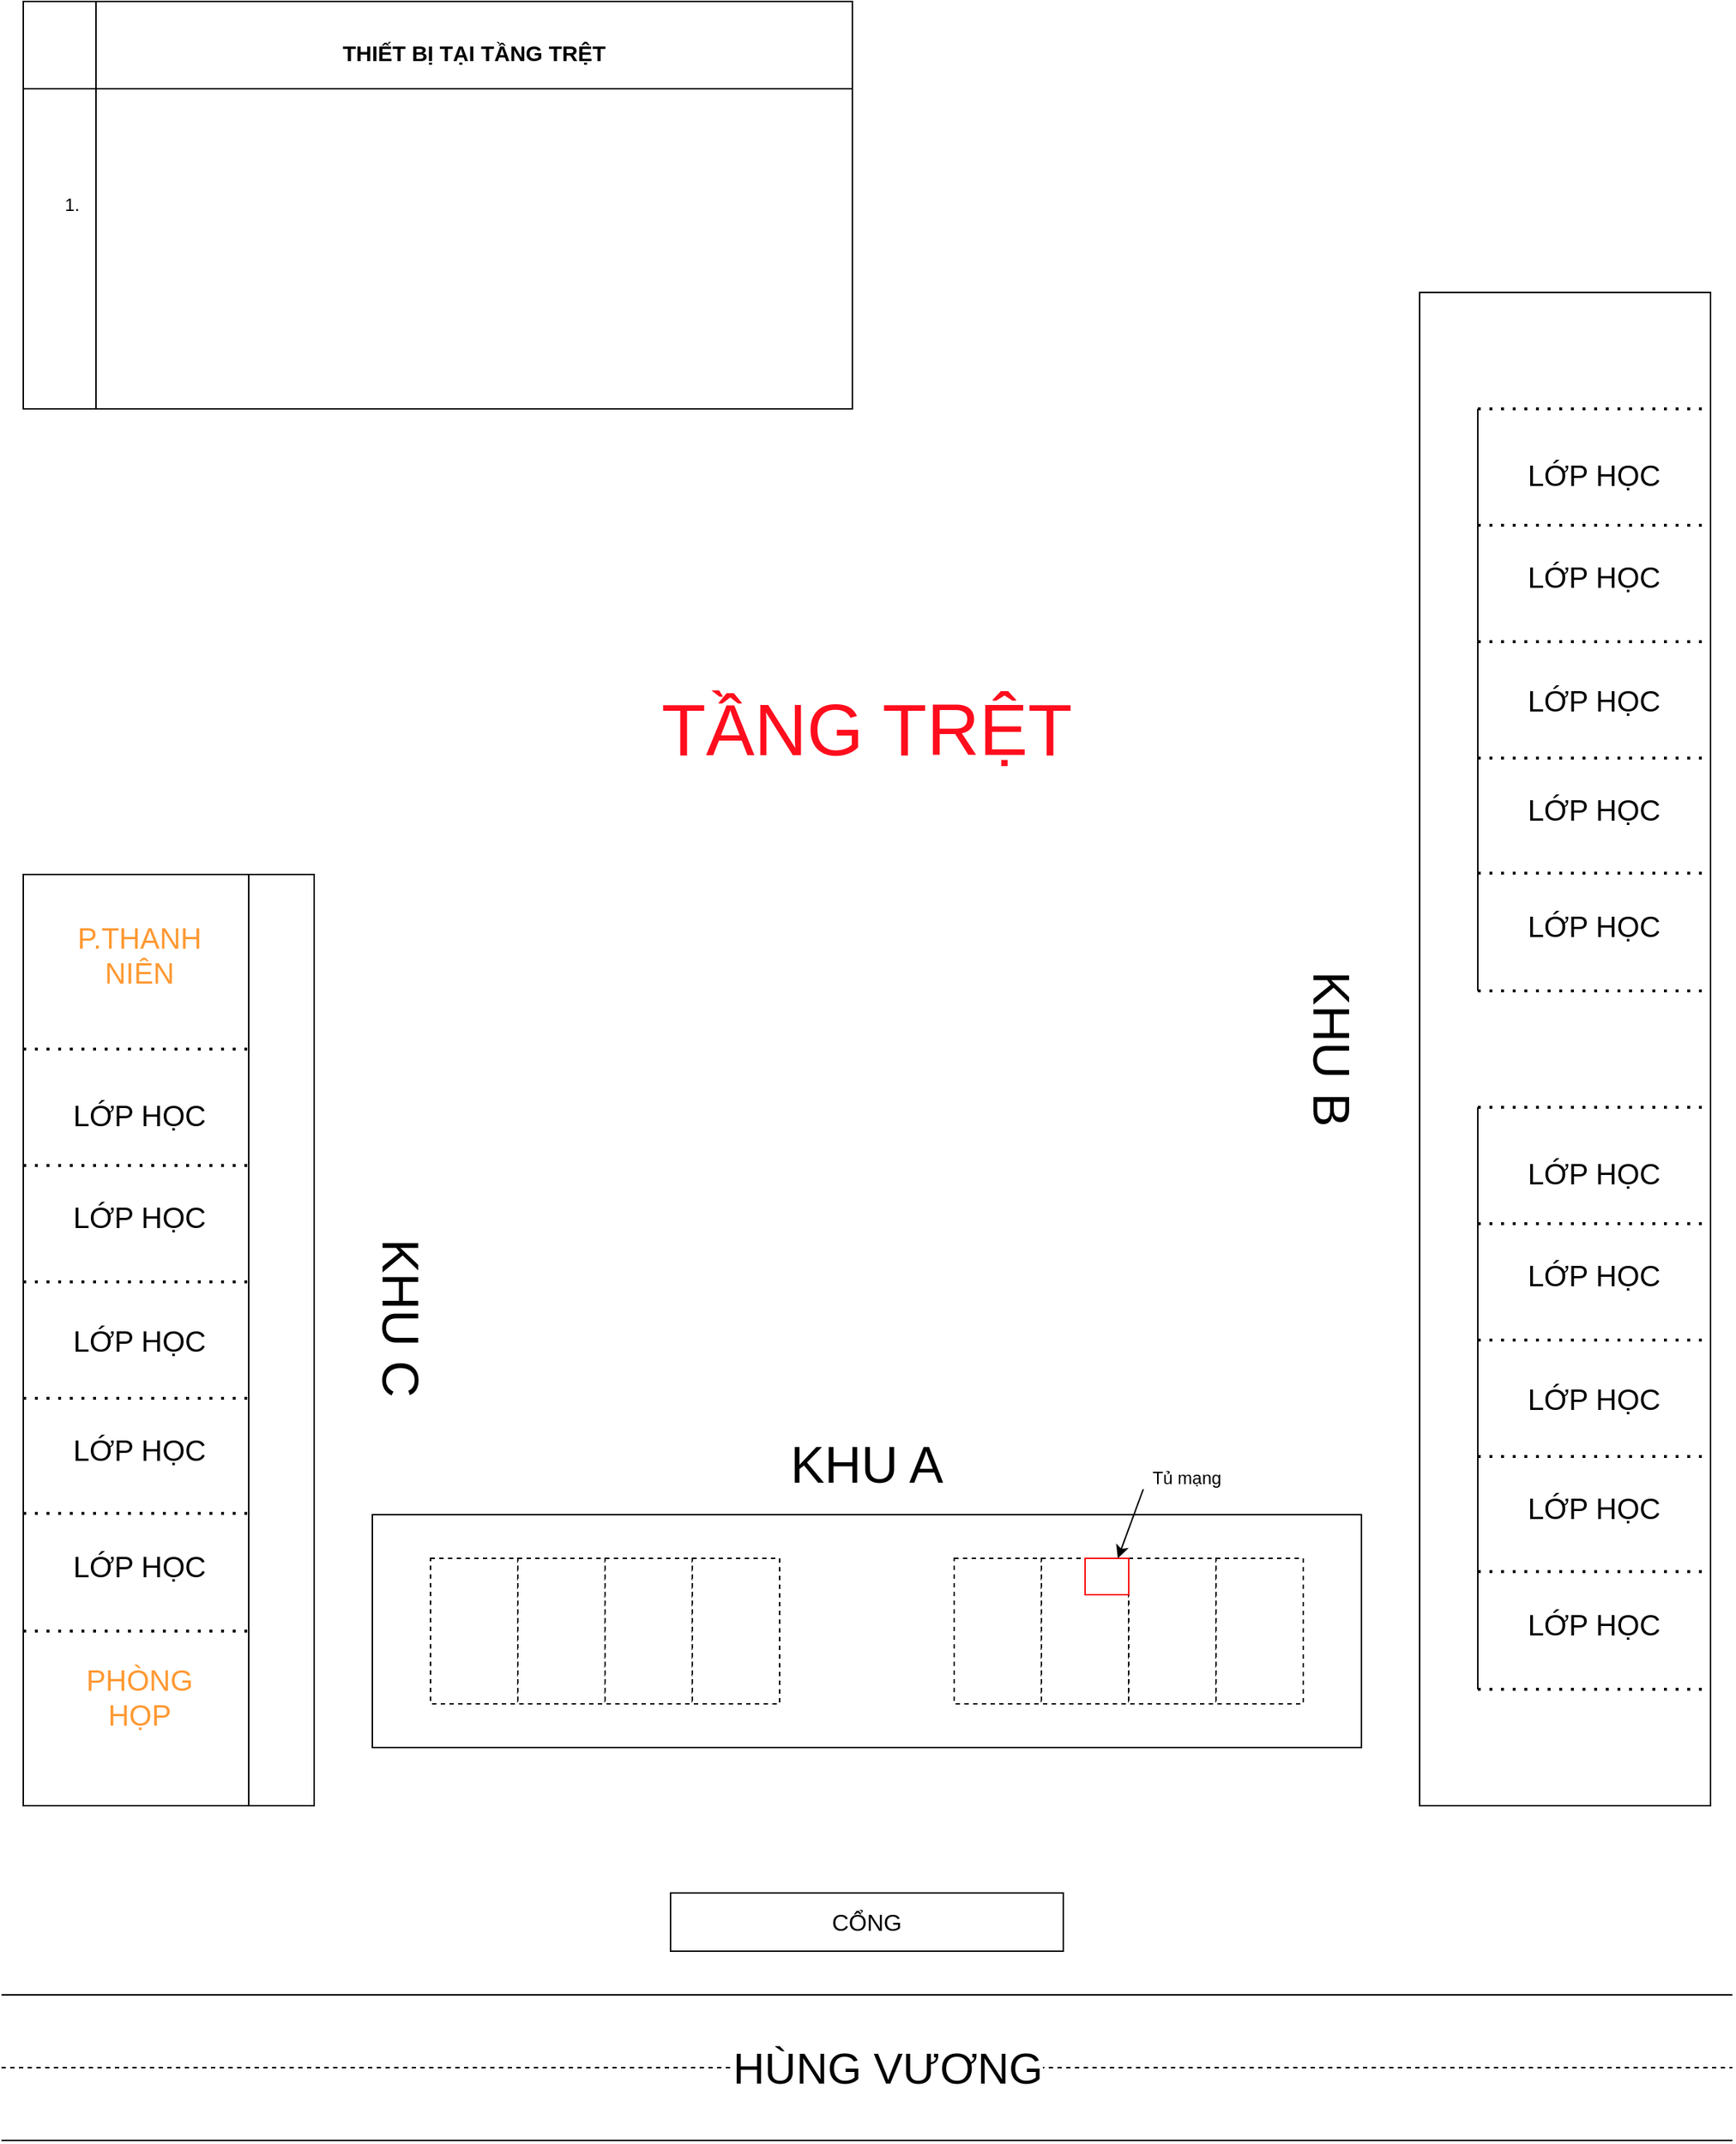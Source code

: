 <mxfile version="21.6.5" type="github">
  <diagram name="Page-1" id="38b20595-45e3-9b7f-d5ca-b57f44c5b66d">
    <mxGraphModel dx="840" dy="1285" grid="1" gridSize="10" guides="1" tooltips="1" connect="1" arrows="1" fold="1" page="1" pageScale="1" pageWidth="1169" pageHeight="827" background="none" math="0" shadow="0">
      <root>
        <mxCell id="0" />
        <mxCell id="1" parent="0" />
        <mxCell id="CTfxfTfo0A_JuxHDHBcR-1" value="" style="endArrow=none;html=1;rounded=0;" edge="1" parent="1">
          <mxGeometry width="50" height="50" relative="1" as="geometry">
            <mxPoint x="585" y="690" as="sourcePoint" />
            <mxPoint x="1775" y="690" as="targetPoint" />
          </mxGeometry>
        </mxCell>
        <mxCell id="CTfxfTfo0A_JuxHDHBcR-3" value="" style="endArrow=none;html=1;rounded=0;" edge="1" parent="1">
          <mxGeometry width="50" height="50" relative="1" as="geometry">
            <mxPoint x="585" y="790" as="sourcePoint" />
            <mxPoint x="1775" y="790" as="targetPoint" />
          </mxGeometry>
        </mxCell>
        <mxCell id="CTfxfTfo0A_JuxHDHBcR-4" value="" style="endArrow=none;html=1;rounded=0;dashed=1;" edge="1" parent="1">
          <mxGeometry width="50" height="50" relative="1" as="geometry">
            <mxPoint x="585" y="740" as="sourcePoint" />
            <mxPoint x="1775" y="740" as="targetPoint" />
          </mxGeometry>
        </mxCell>
        <mxCell id="CTfxfTfo0A_JuxHDHBcR-5" value="HÙNG VƯƠNG" style="edgeLabel;html=1;align=center;verticalAlign=middle;resizable=0;points=[];fontSize=30;" vertex="1" connectable="0" parent="CTfxfTfo0A_JuxHDHBcR-4">
          <mxGeometry x="-0.393" y="2" relative="1" as="geometry">
            <mxPoint x="248" y="2" as="offset" />
          </mxGeometry>
        </mxCell>
        <mxCell id="CTfxfTfo0A_JuxHDHBcR-6" value="" style="rounded=0;whiteSpace=wrap;html=1;" vertex="1" parent="1">
          <mxGeometry x="600" y="-80" width="200" height="640" as="geometry" />
        </mxCell>
        <mxCell id="CTfxfTfo0A_JuxHDHBcR-7" value="" style="rounded=0;whiteSpace=wrap;html=1;" vertex="1" parent="1">
          <mxGeometry x="1560" y="-480" width="200" height="1040" as="geometry" />
        </mxCell>
        <mxCell id="CTfxfTfo0A_JuxHDHBcR-8" value="" style="rounded=0;whiteSpace=wrap;html=1;" vertex="1" parent="1">
          <mxGeometry x="840" y="360" width="680" height="160" as="geometry" />
        </mxCell>
        <mxCell id="CTfxfTfo0A_JuxHDHBcR-9" value="" style="rounded=0;whiteSpace=wrap;html=1;" vertex="1" parent="1">
          <mxGeometry x="1045" y="620" width="270" height="40" as="geometry" />
        </mxCell>
        <mxCell id="CTfxfTfo0A_JuxHDHBcR-10" value="" style="endArrow=none;dashed=1;html=1;dashPattern=1 3;strokeWidth=2;rounded=0;exitX=0;exitY=0.75;exitDx=0;exitDy=0;entryX=1;entryY=0.75;entryDx=0;entryDy=0;" edge="1" parent="1">
          <mxGeometry width="50" height="50" relative="1" as="geometry">
            <mxPoint x="600" y="440" as="sourcePoint" />
            <mxPoint x="760" y="440" as="targetPoint" />
          </mxGeometry>
        </mxCell>
        <mxCell id="CTfxfTfo0A_JuxHDHBcR-11" value="" style="endArrow=none;dashed=1;html=1;dashPattern=1 3;strokeWidth=2;rounded=0;exitX=0;exitY=0.75;exitDx=0;exitDy=0;entryX=1;entryY=0.75;entryDx=0;entryDy=0;" edge="1" parent="1">
          <mxGeometry width="50" height="50" relative="1" as="geometry">
            <mxPoint x="600" y="359.17" as="sourcePoint" />
            <mxPoint x="760" y="359.17" as="targetPoint" />
          </mxGeometry>
        </mxCell>
        <mxCell id="CTfxfTfo0A_JuxHDHBcR-12" value="" style="endArrow=none;dashed=1;html=1;dashPattern=1 3;strokeWidth=2;rounded=0;exitX=0;exitY=0.75;exitDx=0;exitDy=0;entryX=1;entryY=0.75;entryDx=0;entryDy=0;" edge="1" parent="1">
          <mxGeometry width="50" height="50" relative="1" as="geometry">
            <mxPoint x="600" y="280" as="sourcePoint" />
            <mxPoint x="760" y="280" as="targetPoint" />
          </mxGeometry>
        </mxCell>
        <mxCell id="CTfxfTfo0A_JuxHDHBcR-13" value="" style="endArrow=none;dashed=1;html=1;dashPattern=1 3;strokeWidth=2;rounded=0;exitX=0;exitY=0.75;exitDx=0;exitDy=0;entryX=1;entryY=0.75;entryDx=0;entryDy=0;" edge="1" parent="1">
          <mxGeometry width="50" height="50" relative="1" as="geometry">
            <mxPoint x="600" y="200" as="sourcePoint" />
            <mxPoint x="760" y="200" as="targetPoint" />
          </mxGeometry>
        </mxCell>
        <mxCell id="CTfxfTfo0A_JuxHDHBcR-14" value="" style="endArrow=none;dashed=1;html=1;dashPattern=1 3;strokeWidth=2;rounded=0;exitX=0;exitY=0.75;exitDx=0;exitDy=0;entryX=1;entryY=0.75;entryDx=0;entryDy=0;" edge="1" parent="1">
          <mxGeometry width="50" height="50" relative="1" as="geometry">
            <mxPoint x="600" y="120" as="sourcePoint" />
            <mxPoint x="760" y="120" as="targetPoint" />
          </mxGeometry>
        </mxCell>
        <mxCell id="CTfxfTfo0A_JuxHDHBcR-16" value="" style="endArrow=none;dashed=1;html=1;dashPattern=1 3;strokeWidth=2;rounded=0;exitX=0;exitY=0.75;exitDx=0;exitDy=0;entryX=1;entryY=0.75;entryDx=0;entryDy=0;" edge="1" parent="1">
          <mxGeometry width="50" height="50" relative="1" as="geometry">
            <mxPoint x="600" y="40" as="sourcePoint" />
            <mxPoint x="760" y="40" as="targetPoint" />
          </mxGeometry>
        </mxCell>
        <mxCell id="CTfxfTfo0A_JuxHDHBcR-17" value="" style="endArrow=none;html=1;rounded=0;entryX=0.75;entryY=0;entryDx=0;entryDy=0;exitX=0.75;exitY=1;exitDx=0;exitDy=0;" edge="1" parent="1">
          <mxGeometry width="50" height="50" relative="1" as="geometry">
            <mxPoint x="755" y="560" as="sourcePoint" />
            <mxPoint x="755" y="-80" as="targetPoint" />
          </mxGeometry>
        </mxCell>
        <mxCell id="CTfxfTfo0A_JuxHDHBcR-18" value="&lt;font style=&quot;font-size: 20px;&quot;&gt;PHÒNG HỌP&lt;/font&gt;" style="text;html=1;strokeColor=none;fillColor=none;align=center;verticalAlign=middle;whiteSpace=wrap;rounded=0;fontColor=#FF9933;" vertex="1" parent="1">
          <mxGeometry x="650" y="470" width="60" height="30" as="geometry" />
        </mxCell>
        <mxCell id="CTfxfTfo0A_JuxHDHBcR-19" value="&lt;font style=&quot;font-size: 20px;&quot;&gt;P.THANH NIÊN&lt;/font&gt;" style="text;html=1;strokeColor=none;fillColor=none;align=center;verticalAlign=middle;whiteSpace=wrap;rounded=0;fontColor=#FF9933;" vertex="1" parent="1">
          <mxGeometry x="650" y="-40" width="60" height="30" as="geometry" />
        </mxCell>
        <mxCell id="CTfxfTfo0A_JuxHDHBcR-20" value="&lt;font style=&quot;font-size: 35px;&quot;&gt;KHU C&lt;/font&gt;" style="text;html=1;strokeColor=none;fillColor=none;align=center;verticalAlign=middle;whiteSpace=wrap;rounded=0;rotation=90;" vertex="1" parent="1">
          <mxGeometry x="800" y="210" width="120" height="30" as="geometry" />
        </mxCell>
        <mxCell id="CTfxfTfo0A_JuxHDHBcR-21" value="&lt;font style=&quot;font-size: 35px;&quot;&gt;KHU B&lt;/font&gt;" style="text;html=1;strokeColor=none;fillColor=none;align=center;verticalAlign=middle;whiteSpace=wrap;rounded=0;rotation=90;" vertex="1" parent="1">
          <mxGeometry x="1440" y="25" width="120" height="30" as="geometry" />
        </mxCell>
        <mxCell id="CTfxfTfo0A_JuxHDHBcR-22" value="&lt;font style=&quot;font-size: 35px;&quot;&gt;KHU A&lt;/font&gt;" style="text;html=1;strokeColor=none;fillColor=none;align=center;verticalAlign=middle;whiteSpace=wrap;rounded=0;rotation=0;" vertex="1" parent="1">
          <mxGeometry x="1120" y="310" width="120" height="30" as="geometry" />
        </mxCell>
        <mxCell id="CTfxfTfo0A_JuxHDHBcR-23" value="&lt;font style=&quot;font-size: 20px;&quot;&gt;LỚP HỌC&lt;/font&gt;" style="text;html=1;strokeColor=none;fillColor=none;align=center;verticalAlign=middle;whiteSpace=wrap;rounded=0;" vertex="1" parent="1">
          <mxGeometry x="620" y="380" width="120" height="30" as="geometry" />
        </mxCell>
        <mxCell id="CTfxfTfo0A_JuxHDHBcR-25" value="&lt;font style=&quot;font-size: 20px;&quot;&gt;LỚP HỌC&lt;/font&gt;" style="text;html=1;strokeColor=none;fillColor=none;align=center;verticalAlign=middle;whiteSpace=wrap;rounded=0;" vertex="1" parent="1">
          <mxGeometry x="620" y="300" width="120" height="30" as="geometry" />
        </mxCell>
        <mxCell id="CTfxfTfo0A_JuxHDHBcR-26" value="&lt;font style=&quot;font-size: 20px;&quot;&gt;LỚP HỌC&lt;/font&gt;" style="text;html=1;strokeColor=none;fillColor=none;align=center;verticalAlign=middle;whiteSpace=wrap;rounded=0;" vertex="1" parent="1">
          <mxGeometry x="620" y="225" width="120" height="30" as="geometry" />
        </mxCell>
        <mxCell id="CTfxfTfo0A_JuxHDHBcR-27" value="&lt;font style=&quot;font-size: 20px;&quot;&gt;LỚP HỌC&lt;/font&gt;" style="text;html=1;strokeColor=none;fillColor=none;align=center;verticalAlign=middle;whiteSpace=wrap;rounded=0;" vertex="1" parent="1">
          <mxGeometry x="620" y="140" width="120" height="30" as="geometry" />
        </mxCell>
        <mxCell id="CTfxfTfo0A_JuxHDHBcR-28" value="&lt;font style=&quot;font-size: 20px;&quot;&gt;LỚP HỌC&lt;/font&gt;" style="text;html=1;strokeColor=none;fillColor=none;align=center;verticalAlign=middle;whiteSpace=wrap;rounded=0;" vertex="1" parent="1">
          <mxGeometry x="620" y="70" width="120" height="30" as="geometry" />
        </mxCell>
        <mxCell id="CTfxfTfo0A_JuxHDHBcR-30" value="" style="endArrow=none;dashed=1;html=1;dashPattern=1 3;strokeWidth=2;rounded=0;exitX=0;exitY=0.75;exitDx=0;exitDy=0;entryX=1;entryY=0.75;entryDx=0;entryDy=0;" edge="1" parent="1">
          <mxGeometry width="50" height="50" relative="1" as="geometry">
            <mxPoint x="1600" y="480" as="sourcePoint" />
            <mxPoint x="1760" y="480" as="targetPoint" />
          </mxGeometry>
        </mxCell>
        <mxCell id="CTfxfTfo0A_JuxHDHBcR-31" value="" style="endArrow=none;dashed=1;html=1;dashPattern=1 3;strokeWidth=2;rounded=0;exitX=0;exitY=0.75;exitDx=0;exitDy=0;entryX=1;entryY=0.75;entryDx=0;entryDy=0;" edge="1" parent="1">
          <mxGeometry width="50" height="50" relative="1" as="geometry">
            <mxPoint x="1600" y="399.17" as="sourcePoint" />
            <mxPoint x="1760" y="399.17" as="targetPoint" />
          </mxGeometry>
        </mxCell>
        <mxCell id="CTfxfTfo0A_JuxHDHBcR-32" value="" style="endArrow=none;dashed=1;html=1;dashPattern=1 3;strokeWidth=2;rounded=0;exitX=0;exitY=0.75;exitDx=0;exitDy=0;entryX=1;entryY=0.75;entryDx=0;entryDy=0;" edge="1" parent="1">
          <mxGeometry width="50" height="50" relative="1" as="geometry">
            <mxPoint x="1600" y="320" as="sourcePoint" />
            <mxPoint x="1760" y="320" as="targetPoint" />
          </mxGeometry>
        </mxCell>
        <mxCell id="CTfxfTfo0A_JuxHDHBcR-33" value="" style="endArrow=none;dashed=1;html=1;dashPattern=1 3;strokeWidth=2;rounded=0;exitX=0;exitY=0.75;exitDx=0;exitDy=0;entryX=1;entryY=0.75;entryDx=0;entryDy=0;" edge="1" parent="1">
          <mxGeometry width="50" height="50" relative="1" as="geometry">
            <mxPoint x="1600" y="240" as="sourcePoint" />
            <mxPoint x="1760" y="240" as="targetPoint" />
          </mxGeometry>
        </mxCell>
        <mxCell id="CTfxfTfo0A_JuxHDHBcR-34" value="" style="endArrow=none;dashed=1;html=1;dashPattern=1 3;strokeWidth=2;rounded=0;exitX=0;exitY=0.75;exitDx=0;exitDy=0;entryX=1;entryY=0.75;entryDx=0;entryDy=0;" edge="1" parent="1">
          <mxGeometry width="50" height="50" relative="1" as="geometry">
            <mxPoint x="1600" y="160" as="sourcePoint" />
            <mxPoint x="1760" y="160" as="targetPoint" />
          </mxGeometry>
        </mxCell>
        <mxCell id="CTfxfTfo0A_JuxHDHBcR-35" value="" style="endArrow=none;dashed=1;html=1;dashPattern=1 3;strokeWidth=2;rounded=0;exitX=0;exitY=0.75;exitDx=0;exitDy=0;entryX=1;entryY=0.75;entryDx=0;entryDy=0;" edge="1" parent="1">
          <mxGeometry width="50" height="50" relative="1" as="geometry">
            <mxPoint x="1600" y="80" as="sourcePoint" />
            <mxPoint x="1760" y="80" as="targetPoint" />
          </mxGeometry>
        </mxCell>
        <mxCell id="CTfxfTfo0A_JuxHDHBcR-36" value="" style="endArrow=none;dashed=1;html=1;dashPattern=1 3;strokeWidth=2;rounded=0;exitX=0;exitY=0.75;exitDx=0;exitDy=0;entryX=1;entryY=0.75;entryDx=0;entryDy=0;" edge="1" parent="1">
          <mxGeometry width="50" height="50" relative="1" as="geometry">
            <mxPoint x="1600" as="sourcePoint" />
            <mxPoint x="1760" as="targetPoint" />
          </mxGeometry>
        </mxCell>
        <mxCell id="CTfxfTfo0A_JuxHDHBcR-37" value="" style="endArrow=none;dashed=1;html=1;dashPattern=1 3;strokeWidth=2;rounded=0;exitX=0;exitY=0.75;exitDx=0;exitDy=0;entryX=1;entryY=0.75;entryDx=0;entryDy=0;" edge="1" parent="1">
          <mxGeometry width="50" height="50" relative="1" as="geometry">
            <mxPoint x="1600" y="-80.83" as="sourcePoint" />
            <mxPoint x="1760" y="-80.83" as="targetPoint" />
          </mxGeometry>
        </mxCell>
        <mxCell id="CTfxfTfo0A_JuxHDHBcR-38" value="" style="endArrow=none;dashed=1;html=1;dashPattern=1 3;strokeWidth=2;rounded=0;exitX=0;exitY=0.75;exitDx=0;exitDy=0;entryX=1;entryY=0.75;entryDx=0;entryDy=0;" edge="1" parent="1">
          <mxGeometry width="50" height="50" relative="1" as="geometry">
            <mxPoint x="1600" y="-160" as="sourcePoint" />
            <mxPoint x="1760" y="-160" as="targetPoint" />
          </mxGeometry>
        </mxCell>
        <mxCell id="CTfxfTfo0A_JuxHDHBcR-39" value="" style="endArrow=none;dashed=1;html=1;dashPattern=1 3;strokeWidth=2;rounded=0;exitX=0;exitY=0.75;exitDx=0;exitDy=0;entryX=1;entryY=0.75;entryDx=0;entryDy=0;" edge="1" parent="1">
          <mxGeometry width="50" height="50" relative="1" as="geometry">
            <mxPoint x="1600" y="-240" as="sourcePoint" />
            <mxPoint x="1760" y="-240" as="targetPoint" />
          </mxGeometry>
        </mxCell>
        <mxCell id="CTfxfTfo0A_JuxHDHBcR-40" value="" style="endArrow=none;dashed=1;html=1;dashPattern=1 3;strokeWidth=2;rounded=0;exitX=0;exitY=0.75;exitDx=0;exitDy=0;entryX=1;entryY=0.75;entryDx=0;entryDy=0;" edge="1" parent="1">
          <mxGeometry width="50" height="50" relative="1" as="geometry">
            <mxPoint x="1600" y="-320" as="sourcePoint" />
            <mxPoint x="1760" y="-320" as="targetPoint" />
          </mxGeometry>
        </mxCell>
        <mxCell id="CTfxfTfo0A_JuxHDHBcR-41" value="" style="endArrow=none;dashed=1;html=1;dashPattern=1 3;strokeWidth=2;rounded=0;exitX=0;exitY=0.75;exitDx=0;exitDy=0;entryX=1;entryY=0.75;entryDx=0;entryDy=0;" edge="1" parent="1">
          <mxGeometry width="50" height="50" relative="1" as="geometry">
            <mxPoint x="1600" y="-400" as="sourcePoint" />
            <mxPoint x="1760" y="-400" as="targetPoint" />
          </mxGeometry>
        </mxCell>
        <mxCell id="CTfxfTfo0A_JuxHDHBcR-42" value="" style="endArrow=none;html=1;rounded=0;exitX=0.75;exitY=1;exitDx=0;exitDy=0;" edge="1" parent="1">
          <mxGeometry width="50" height="50" relative="1" as="geometry">
            <mxPoint x="1600" y="480" as="sourcePoint" />
            <mxPoint x="1600" y="80" as="targetPoint" />
          </mxGeometry>
        </mxCell>
        <mxCell id="CTfxfTfo0A_JuxHDHBcR-43" value="" style="endArrow=none;html=1;rounded=0;exitX=0.75;exitY=1;exitDx=0;exitDy=0;" edge="1" parent="1">
          <mxGeometry width="50" height="50" relative="1" as="geometry">
            <mxPoint x="1600" as="sourcePoint" />
            <mxPoint x="1600" y="-400" as="targetPoint" />
          </mxGeometry>
        </mxCell>
        <mxCell id="CTfxfTfo0A_JuxHDHBcR-44" value="&lt;font style=&quot;font-size: 20px;&quot;&gt;LỚP HỌC&lt;/font&gt;" style="text;html=1;strokeColor=none;fillColor=none;align=center;verticalAlign=middle;whiteSpace=wrap;rounded=0;" vertex="1" parent="1">
          <mxGeometry x="1620" y="420" width="120" height="30" as="geometry" />
        </mxCell>
        <mxCell id="CTfxfTfo0A_JuxHDHBcR-45" value="&lt;font style=&quot;font-size: 20px;&quot;&gt;LỚP HỌC&lt;/font&gt;" style="text;html=1;strokeColor=none;fillColor=none;align=center;verticalAlign=middle;whiteSpace=wrap;rounded=0;" vertex="1" parent="1">
          <mxGeometry x="1620" y="340" width="120" height="30" as="geometry" />
        </mxCell>
        <mxCell id="CTfxfTfo0A_JuxHDHBcR-46" value="&lt;font style=&quot;font-size: 20px;&quot;&gt;LỚP HỌC&lt;/font&gt;" style="text;html=1;strokeColor=none;fillColor=none;align=center;verticalAlign=middle;whiteSpace=wrap;rounded=0;" vertex="1" parent="1">
          <mxGeometry x="1620" y="265" width="120" height="30" as="geometry" />
        </mxCell>
        <mxCell id="CTfxfTfo0A_JuxHDHBcR-47" value="&lt;font style=&quot;font-size: 20px;&quot;&gt;LỚP HỌC&lt;/font&gt;" style="text;html=1;strokeColor=none;fillColor=none;align=center;verticalAlign=middle;whiteSpace=wrap;rounded=0;" vertex="1" parent="1">
          <mxGeometry x="1620" y="180" width="120" height="30" as="geometry" />
        </mxCell>
        <mxCell id="CTfxfTfo0A_JuxHDHBcR-48" value="&lt;font style=&quot;font-size: 20px;&quot;&gt;LỚP HỌC&lt;/font&gt;" style="text;html=1;strokeColor=none;fillColor=none;align=center;verticalAlign=middle;whiteSpace=wrap;rounded=0;" vertex="1" parent="1">
          <mxGeometry x="1620" y="110" width="120" height="30" as="geometry" />
        </mxCell>
        <mxCell id="CTfxfTfo0A_JuxHDHBcR-49" value="&lt;font style=&quot;font-size: 20px;&quot;&gt;LỚP HỌC&lt;/font&gt;" style="text;html=1;strokeColor=none;fillColor=none;align=center;verticalAlign=middle;whiteSpace=wrap;rounded=0;" vertex="1" parent="1">
          <mxGeometry x="1620" y="-60" width="120" height="30" as="geometry" />
        </mxCell>
        <mxCell id="CTfxfTfo0A_JuxHDHBcR-50" value="&lt;font style=&quot;font-size: 20px;&quot;&gt;LỚP HỌC&lt;/font&gt;" style="text;html=1;strokeColor=none;fillColor=none;align=center;verticalAlign=middle;whiteSpace=wrap;rounded=0;" vertex="1" parent="1">
          <mxGeometry x="1620" y="-140" width="120" height="30" as="geometry" />
        </mxCell>
        <mxCell id="CTfxfTfo0A_JuxHDHBcR-51" value="&lt;font style=&quot;font-size: 20px;&quot;&gt;LỚP HỌC&lt;/font&gt;" style="text;html=1;strokeColor=none;fillColor=none;align=center;verticalAlign=middle;whiteSpace=wrap;rounded=0;" vertex="1" parent="1">
          <mxGeometry x="1620" y="-215" width="120" height="30" as="geometry" />
        </mxCell>
        <mxCell id="CTfxfTfo0A_JuxHDHBcR-52" value="&lt;font style=&quot;font-size: 20px;&quot;&gt;LỚP HỌC&lt;/font&gt;" style="text;html=1;strokeColor=none;fillColor=none;align=center;verticalAlign=middle;whiteSpace=wrap;rounded=0;" vertex="1" parent="1">
          <mxGeometry x="1620" y="-300" width="120" height="30" as="geometry" />
        </mxCell>
        <mxCell id="CTfxfTfo0A_JuxHDHBcR-53" value="&lt;font style=&quot;font-size: 20px;&quot;&gt;LỚP HỌC&lt;/font&gt;" style="text;html=1;strokeColor=none;fillColor=none;align=center;verticalAlign=middle;whiteSpace=wrap;rounded=0;" vertex="1" parent="1">
          <mxGeometry x="1620" y="-370" width="120" height="30" as="geometry" />
        </mxCell>
        <mxCell id="CTfxfTfo0A_JuxHDHBcR-56" value="&lt;font style=&quot;font-size: 50px;&quot;&gt;TẦNG TRỆT&lt;/font&gt;" style="text;html=1;strokeColor=none;fillColor=none;align=center;verticalAlign=middle;whiteSpace=wrap;rounded=0;rotation=0;fontSize=50;fontColor=#FF0D1D;" vertex="1" parent="1">
          <mxGeometry x="995" y="-230" width="370" height="100" as="geometry" />
        </mxCell>
        <mxCell id="CTfxfTfo0A_JuxHDHBcR-59" value="" style="rounded=0;whiteSpace=wrap;html=1;dashed=1;" vertex="1" parent="1">
          <mxGeometry x="1240" y="390" width="60" height="100" as="geometry" />
        </mxCell>
        <mxCell id="CTfxfTfo0A_JuxHDHBcR-60" value="" style="rounded=0;whiteSpace=wrap;html=1;dashed=1;" vertex="1" parent="1">
          <mxGeometry x="1300" y="390" width="60" height="100" as="geometry" />
        </mxCell>
        <mxCell id="CTfxfTfo0A_JuxHDHBcR-61" value="" style="rounded=0;whiteSpace=wrap;html=1;dashed=1;" vertex="1" parent="1">
          <mxGeometry x="1360" y="390" width="60" height="100" as="geometry" />
        </mxCell>
        <mxCell id="CTfxfTfo0A_JuxHDHBcR-62" value="" style="rounded=0;whiteSpace=wrap;html=1;dashed=1;" vertex="1" parent="1">
          <mxGeometry x="1420" y="390" width="60" height="100" as="geometry" />
        </mxCell>
        <mxCell id="CTfxfTfo0A_JuxHDHBcR-63" value="" style="rounded=0;whiteSpace=wrap;html=1;dashed=1;" vertex="1" parent="1">
          <mxGeometry x="880" y="390" width="60" height="100" as="geometry" />
        </mxCell>
        <mxCell id="CTfxfTfo0A_JuxHDHBcR-64" value="" style="rounded=0;whiteSpace=wrap;html=1;dashed=1;" vertex="1" parent="1">
          <mxGeometry x="940" y="390" width="60" height="100" as="geometry" />
        </mxCell>
        <mxCell id="CTfxfTfo0A_JuxHDHBcR-65" value="" style="rounded=0;whiteSpace=wrap;html=1;dashed=1;" vertex="1" parent="1">
          <mxGeometry x="1000" y="390" width="60" height="100" as="geometry" />
        </mxCell>
        <mxCell id="CTfxfTfo0A_JuxHDHBcR-66" value="" style="rounded=0;whiteSpace=wrap;html=1;dashed=1;" vertex="1" parent="1">
          <mxGeometry x="1060" y="390" width="60" height="100" as="geometry" />
        </mxCell>
        <mxCell id="CTfxfTfo0A_JuxHDHBcR-67" value="" style="rounded=0;whiteSpace=wrap;html=1;strokeColor=#f90b0b;" vertex="1" parent="1">
          <mxGeometry x="1330" y="390" width="30" height="25" as="geometry" />
        </mxCell>
        <mxCell id="CTfxfTfo0A_JuxHDHBcR-68" value="&lt;font style=&quot;font-size: 16px;&quot;&gt;CỔNG&lt;/font&gt;" style="text;html=1;strokeColor=none;fillColor=none;align=center;verticalAlign=middle;whiteSpace=wrap;rounded=0;" vertex="1" parent="1">
          <mxGeometry x="1150" y="625" width="60" height="30" as="geometry" />
        </mxCell>
        <mxCell id="CTfxfTfo0A_JuxHDHBcR-69" value="" style="endArrow=classic;html=1;rounded=0;entryX=0.75;entryY=0;entryDx=0;entryDy=0;exitX=0;exitY=0.75;exitDx=0;exitDy=0;" edge="1" parent="1" source="CTfxfTfo0A_JuxHDHBcR-70" target="CTfxfTfo0A_JuxHDHBcR-67">
          <mxGeometry width="50" height="50" relative="1" as="geometry">
            <mxPoint x="1350" y="340" as="sourcePoint" />
            <mxPoint x="1270" y="390" as="targetPoint" />
            <Array as="points" />
          </mxGeometry>
        </mxCell>
        <mxCell id="CTfxfTfo0A_JuxHDHBcR-70" value="Tủ mạng" style="text;html=1;strokeColor=none;fillColor=none;align=center;verticalAlign=middle;whiteSpace=wrap;rounded=0;" vertex="1" parent="1">
          <mxGeometry x="1370" y="320" width="60" height="30" as="geometry" />
        </mxCell>
        <mxCell id="CTfxfTfo0A_JuxHDHBcR-74" value="&lt;ol&gt;&lt;li&gt;&lt;br&gt;&lt;/li&gt;&lt;/ol&gt;" style="shape=internalStorage;whiteSpace=wrap;html=1;backgroundOutline=1;dx=50;dy=60;align=left;" vertex="1" parent="1">
          <mxGeometry x="600" y="-680" width="570" height="280" as="geometry" />
        </mxCell>
        <mxCell id="CTfxfTfo0A_JuxHDHBcR-75" value="&lt;b&gt;&lt;font style=&quot;font-size: 15px;&quot;&gt;THIẾT BỊ TẠI TẦNG TRỆT&lt;/font&gt;&lt;/b&gt;" style="text;html=1;strokeColor=none;fillColor=none;align=center;verticalAlign=middle;whiteSpace=wrap;rounded=0;" vertex="1" parent="1">
          <mxGeometry x="680" y="-660" width="460" height="30" as="geometry" />
        </mxCell>
      </root>
    </mxGraphModel>
  </diagram>
</mxfile>
